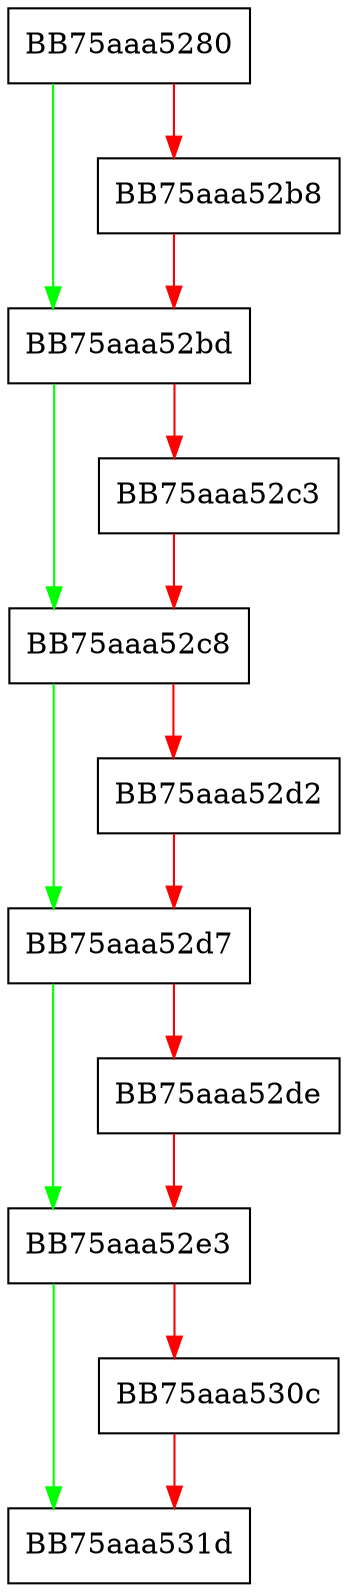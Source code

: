 digraph RpfAPI_MpContainerGetNext {
  node [shape="box"];
  graph [splines=ortho];
  BB75aaa5280 -> BB75aaa52bd [color="green"];
  BB75aaa5280 -> BB75aaa52b8 [color="red"];
  BB75aaa52b8 -> BB75aaa52bd [color="red"];
  BB75aaa52bd -> BB75aaa52c8 [color="green"];
  BB75aaa52bd -> BB75aaa52c3 [color="red"];
  BB75aaa52c3 -> BB75aaa52c8 [color="red"];
  BB75aaa52c8 -> BB75aaa52d7 [color="green"];
  BB75aaa52c8 -> BB75aaa52d2 [color="red"];
  BB75aaa52d2 -> BB75aaa52d7 [color="red"];
  BB75aaa52d7 -> BB75aaa52e3 [color="green"];
  BB75aaa52d7 -> BB75aaa52de [color="red"];
  BB75aaa52de -> BB75aaa52e3 [color="red"];
  BB75aaa52e3 -> BB75aaa531d [color="green"];
  BB75aaa52e3 -> BB75aaa530c [color="red"];
  BB75aaa530c -> BB75aaa531d [color="red"];
}